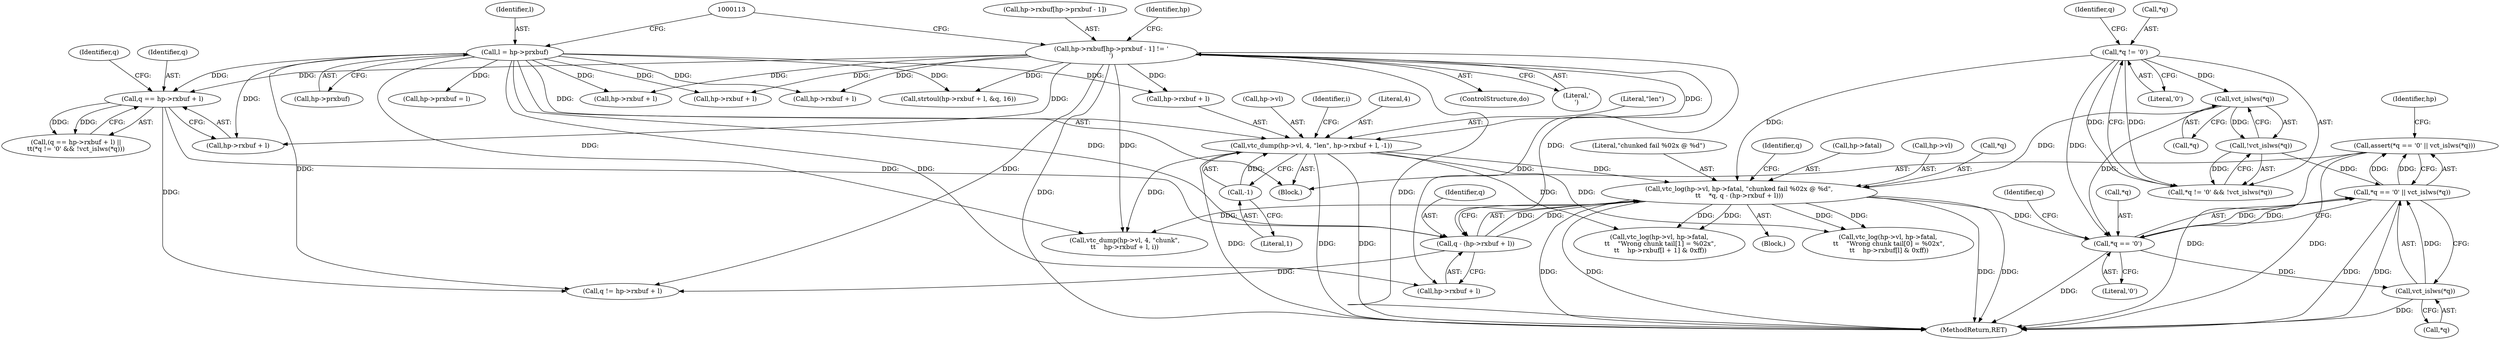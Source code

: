 digraph "0_Varnish-Cache_85e8468bec9416bd7e16b0d80cb820ecd2b330c3_1@API" {
"1000203" [label="(Call,assert(*q == '\0' || vct_islws(*q)))"];
"1000204" [label="(Call,*q == '\0' || vct_islws(*q))"];
"1000205" [label="(Call,*q == '\0')"];
"1000178" [label="(Call,vtc_log(hp->vl, hp->fatal, \"chunked fail %02x @ %d\",\n\t\t    *q, q - (hp->rxbuf + l)))"];
"1000129" [label="(Call,vtc_dump(hp->vl, 4, \"len\", hp->rxbuf + l, -1))"];
"1000118" [label="(Call,hp->rxbuf[hp->prxbuf - 1] != '\n')"];
"1000106" [label="(Call,l = hp->prxbuf)"];
"1000140" [label="(Call,-1)"];
"1000169" [label="(Call,*q != '\0')"];
"1000174" [label="(Call,vct_islws(*q))"];
"1000188" [label="(Call,q - (hp->rxbuf + l))"];
"1000161" [label="(Call,q == hp->rxbuf + l)"];
"1000173" [label="(Call,!vct_islws(*q))"];
"1000209" [label="(Call,vct_islws(*q))"];
"1000175" [label="(Call,*q)"];
"1000259" [label="(Call,vtc_log(hp->vl, hp->fatal,\n \t\t    \"Wrong chunk tail[0] = %02x\",\n \t\t    hp->rxbuf[l] & 0xff))"];
"1000228" [label="(Call,vtc_dump(hp->vl, 4, \"chunk\",\n\t\t    hp->rxbuf + l, i))"];
"1000141" [label="(Literal,1)"];
"1000162" [label="(Identifier,q)"];
"1000119" [label="(Call,hp->rxbuf[hp->prxbuf - 1])"];
"1000140" [label="(Call,-1)"];
"1000315" [label="(MethodReturn,RET)"];
"1000168" [label="(Call,*q != '\0' && !vct_islws(*q))"];
"1000108" [label="(Call,hp->prxbuf)"];
"1000163" [label="(Call,hp->rxbuf + l)"];
"1000173" [label="(Call,!vct_islws(*q))"];
"1000186" [label="(Call,*q)"];
"1000118" [label="(Call,hp->rxbuf[hp->prxbuf - 1] != '\n')"];
"1000203" [label="(Call,assert(*q == '\0' || vct_islws(*q)))"];
"1000161" [label="(Call,q == hp->rxbuf + l)"];
"1000170" [label="(Call,*q)"];
"1000129" [label="(Call,vtc_dump(hp->vl, 4, \"len\", hp->rxbuf + l, -1))"];
"1000284" [label="(Call,vtc_log(hp->vl, hp->fatal,\n \t\t    \"Wrong chunk tail[1] = %02x\",\n \t\t    hp->rxbuf[l + 1] & 0xff))"];
"1000135" [label="(Call,hp->rxbuf + l)"];
"1000176" [label="(Identifier,q)"];
"1000177" [label="(Block,)"];
"1000206" [label="(Call,*q)"];
"1000111" [label="(ControlStructure,do)"];
"1000169" [label="(Call,*q != '\0')"];
"1000174" [label="(Call,vct_islws(*q))"];
"1000160" [label="(Call,(q == hp->rxbuf + l) ||\n\t\t(*q != '\0' && !vct_islws(*q)))"];
"1000209" [label="(Call,vct_islws(*q))"];
"1000106" [label="(Call,l = hp->prxbuf)"];
"1000190" [label="(Call,hp->rxbuf + l)"];
"1000185" [label="(Literal,\"chunked fail %02x @ %d\")"];
"1000131" [label="(Identifier,hp)"];
"1000198" [label="(Call,hp->rxbuf + l)"];
"1000133" [label="(Literal,4)"];
"1000107" [label="(Identifier,l)"];
"1000134" [label="(Literal,\"len\")"];
"1000211" [label="(Identifier,q)"];
"1000197" [label="(Identifier,q)"];
"1000145" [label="(Call,hp->rxbuf + l)"];
"1000128" [label="(Literal,'\n')"];
"1000189" [label="(Identifier,q)"];
"1000196" [label="(Call,q != hp->rxbuf + l)"];
"1000102" [label="(Block,)"];
"1000178" [label="(Call,vtc_log(hp->vl, hp->fatal, \"chunked fail %02x @ %d\",\n\t\t    *q, q - (hp->rxbuf + l)))"];
"1000214" [label="(Identifier,hp)"];
"1000212" [label="(Call,hp->prxbuf = l)"];
"1000210" [label="(Call,*q)"];
"1000204" [label="(Call,*q == '\0' || vct_islws(*q))"];
"1000234" [label="(Call,hp->rxbuf + l)"];
"1000171" [label="(Identifier,q)"];
"1000188" [label="(Call,q - (hp->rxbuf + l))"];
"1000130" [label="(Call,hp->vl)"];
"1000143" [label="(Identifier,i)"];
"1000208" [label="(Literal,'\0')"];
"1000182" [label="(Call,hp->fatal)"];
"1000179" [label="(Call,hp->vl)"];
"1000205" [label="(Call,*q == '\0')"];
"1000172" [label="(Literal,'\0')"];
"1000144" [label="(Call,strtoul(hp->rxbuf + l, &q, 16))"];
"1000203" -> "1000102"  [label="AST: "];
"1000203" -> "1000204"  [label="CFG: "];
"1000204" -> "1000203"  [label="AST: "];
"1000214" -> "1000203"  [label="CFG: "];
"1000203" -> "1000315"  [label="DDG: "];
"1000203" -> "1000315"  [label="DDG: "];
"1000204" -> "1000203"  [label="DDG: "];
"1000204" -> "1000203"  [label="DDG: "];
"1000204" -> "1000205"  [label="CFG: "];
"1000204" -> "1000209"  [label="CFG: "];
"1000205" -> "1000204"  [label="AST: "];
"1000209" -> "1000204"  [label="AST: "];
"1000204" -> "1000315"  [label="DDG: "];
"1000204" -> "1000315"  [label="DDG: "];
"1000205" -> "1000204"  [label="DDG: "];
"1000205" -> "1000204"  [label="DDG: "];
"1000173" -> "1000204"  [label="DDG: "];
"1000209" -> "1000204"  [label="DDG: "];
"1000205" -> "1000208"  [label="CFG: "];
"1000206" -> "1000205"  [label="AST: "];
"1000208" -> "1000205"  [label="AST: "];
"1000211" -> "1000205"  [label="CFG: "];
"1000205" -> "1000315"  [label="DDG: "];
"1000178" -> "1000205"  [label="DDG: "];
"1000169" -> "1000205"  [label="DDG: "];
"1000174" -> "1000205"  [label="DDG: "];
"1000205" -> "1000209"  [label="DDG: "];
"1000178" -> "1000177"  [label="AST: "];
"1000178" -> "1000188"  [label="CFG: "];
"1000179" -> "1000178"  [label="AST: "];
"1000182" -> "1000178"  [label="AST: "];
"1000185" -> "1000178"  [label="AST: "];
"1000186" -> "1000178"  [label="AST: "];
"1000188" -> "1000178"  [label="AST: "];
"1000197" -> "1000178"  [label="CFG: "];
"1000178" -> "1000315"  [label="DDG: "];
"1000178" -> "1000315"  [label="DDG: "];
"1000178" -> "1000315"  [label="DDG: "];
"1000178" -> "1000315"  [label="DDG: "];
"1000129" -> "1000178"  [label="DDG: "];
"1000169" -> "1000178"  [label="DDG: "];
"1000174" -> "1000178"  [label="DDG: "];
"1000188" -> "1000178"  [label="DDG: "];
"1000188" -> "1000178"  [label="DDG: "];
"1000178" -> "1000228"  [label="DDG: "];
"1000178" -> "1000259"  [label="DDG: "];
"1000178" -> "1000259"  [label="DDG: "];
"1000178" -> "1000284"  [label="DDG: "];
"1000178" -> "1000284"  [label="DDG: "];
"1000129" -> "1000102"  [label="AST: "];
"1000129" -> "1000140"  [label="CFG: "];
"1000130" -> "1000129"  [label="AST: "];
"1000133" -> "1000129"  [label="AST: "];
"1000134" -> "1000129"  [label="AST: "];
"1000135" -> "1000129"  [label="AST: "];
"1000140" -> "1000129"  [label="AST: "];
"1000143" -> "1000129"  [label="CFG: "];
"1000129" -> "1000315"  [label="DDG: "];
"1000129" -> "1000315"  [label="DDG: "];
"1000129" -> "1000315"  [label="DDG: "];
"1000118" -> "1000129"  [label="DDG: "];
"1000106" -> "1000129"  [label="DDG: "];
"1000140" -> "1000129"  [label="DDG: "];
"1000129" -> "1000228"  [label="DDG: "];
"1000129" -> "1000259"  [label="DDG: "];
"1000129" -> "1000284"  [label="DDG: "];
"1000118" -> "1000111"  [label="AST: "];
"1000118" -> "1000128"  [label="CFG: "];
"1000119" -> "1000118"  [label="AST: "];
"1000128" -> "1000118"  [label="AST: "];
"1000113" -> "1000118"  [label="CFG: "];
"1000131" -> "1000118"  [label="CFG: "];
"1000118" -> "1000315"  [label="DDG: "];
"1000118" -> "1000315"  [label="DDG: "];
"1000118" -> "1000135"  [label="DDG: "];
"1000118" -> "1000144"  [label="DDG: "];
"1000118" -> "1000145"  [label="DDG: "];
"1000118" -> "1000161"  [label="DDG: "];
"1000118" -> "1000163"  [label="DDG: "];
"1000118" -> "1000188"  [label="DDG: "];
"1000118" -> "1000190"  [label="DDG: "];
"1000118" -> "1000196"  [label="DDG: "];
"1000118" -> "1000198"  [label="DDG: "];
"1000118" -> "1000228"  [label="DDG: "];
"1000118" -> "1000234"  [label="DDG: "];
"1000106" -> "1000102"  [label="AST: "];
"1000106" -> "1000108"  [label="CFG: "];
"1000107" -> "1000106"  [label="AST: "];
"1000108" -> "1000106"  [label="AST: "];
"1000113" -> "1000106"  [label="CFG: "];
"1000106" -> "1000135"  [label="DDG: "];
"1000106" -> "1000144"  [label="DDG: "];
"1000106" -> "1000145"  [label="DDG: "];
"1000106" -> "1000161"  [label="DDG: "];
"1000106" -> "1000163"  [label="DDG: "];
"1000106" -> "1000188"  [label="DDG: "];
"1000106" -> "1000190"  [label="DDG: "];
"1000106" -> "1000196"  [label="DDG: "];
"1000106" -> "1000198"  [label="DDG: "];
"1000106" -> "1000212"  [label="DDG: "];
"1000106" -> "1000228"  [label="DDG: "];
"1000106" -> "1000234"  [label="DDG: "];
"1000140" -> "1000141"  [label="CFG: "];
"1000141" -> "1000140"  [label="AST: "];
"1000169" -> "1000168"  [label="AST: "];
"1000169" -> "1000172"  [label="CFG: "];
"1000170" -> "1000169"  [label="AST: "];
"1000172" -> "1000169"  [label="AST: "];
"1000176" -> "1000169"  [label="CFG: "];
"1000168" -> "1000169"  [label="CFG: "];
"1000169" -> "1000168"  [label="DDG: "];
"1000169" -> "1000168"  [label="DDG: "];
"1000169" -> "1000174"  [label="DDG: "];
"1000174" -> "1000173"  [label="AST: "];
"1000174" -> "1000175"  [label="CFG: "];
"1000175" -> "1000174"  [label="AST: "];
"1000173" -> "1000174"  [label="CFG: "];
"1000174" -> "1000173"  [label="DDG: "];
"1000188" -> "1000190"  [label="CFG: "];
"1000189" -> "1000188"  [label="AST: "];
"1000190" -> "1000188"  [label="AST: "];
"1000161" -> "1000188"  [label="DDG: "];
"1000188" -> "1000196"  [label="DDG: "];
"1000161" -> "1000160"  [label="AST: "];
"1000161" -> "1000163"  [label="CFG: "];
"1000162" -> "1000161"  [label="AST: "];
"1000163" -> "1000161"  [label="AST: "];
"1000171" -> "1000161"  [label="CFG: "];
"1000160" -> "1000161"  [label="CFG: "];
"1000161" -> "1000160"  [label="DDG: "];
"1000161" -> "1000160"  [label="DDG: "];
"1000161" -> "1000196"  [label="DDG: "];
"1000173" -> "1000168"  [label="AST: "];
"1000168" -> "1000173"  [label="CFG: "];
"1000173" -> "1000168"  [label="DDG: "];
"1000209" -> "1000210"  [label="CFG: "];
"1000210" -> "1000209"  [label="AST: "];
"1000209" -> "1000315"  [label="DDG: "];
}
